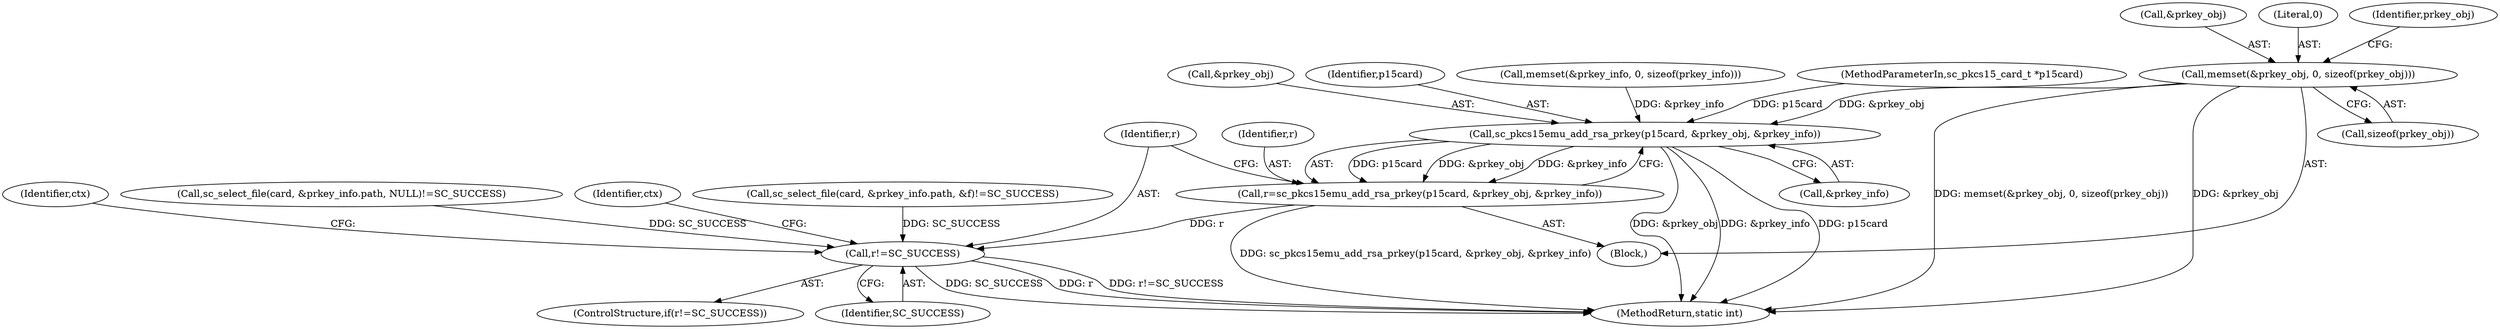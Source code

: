 digraph "0_OpenSC_8fe377e93b4b56060e5bbfb6f3142ceaeca744fa_20@API" {
"1000172" [label="(Call,memset(&prkey_obj, 0, sizeof(prkey_obj)))"];
"1000463" [label="(Call,sc_pkcs15emu_add_rsa_prkey(p15card, &prkey_obj, &prkey_info))"];
"1000461" [label="(Call,r=sc_pkcs15emu_add_rsa_prkey(p15card, &prkey_obj, &prkey_info))"];
"1000470" [label="(Call,r!=SC_SUCCESS)"];
"1000173" [label="(Call,&prkey_obj)"];
"1000465" [label="(Call,&prkey_obj)"];
"1000496" [label="(MethodReturn,static int)"];
"1000464" [label="(Identifier,p15card)"];
"1000461" [label="(Call,r=sc_pkcs15emu_add_rsa_prkey(p15card, &prkey_obj, &prkey_info))"];
"1000469" [label="(ControlStructure,if(r!=SC_SUCCESS))"];
"1000463" [label="(Call,sc_pkcs15emu_add_rsa_prkey(p15card, &prkey_obj, &prkey_info))"];
"1000129" [label="(Call,memset(&prkey_info, 0, sizeof(prkey_info)))"];
"1000108" [label="(Block,)"];
"1000475" [label="(Identifier,ctx)"];
"1000248" [label="(Call,sc_select_file(card, &prkey_info.path, NULL)!=SC_SUCCESS)"];
"1000472" [label="(Identifier,SC_SUCCESS)"];
"1000176" [label="(Call,sizeof(prkey_obj))"];
"1000101" [label="(MethodParameterIn,sc_pkcs15_card_t *p15card)"];
"1000175" [label="(Literal,0)"];
"1000482" [label="(Identifier,ctx)"];
"1000180" [label="(Identifier,prkey_obj)"];
"1000467" [label="(Call,&prkey_info)"];
"1000470" [label="(Call,r!=SC_SUCCESS)"];
"1000172" [label="(Call,memset(&prkey_obj, 0, sizeof(prkey_obj)))"];
"1000394" [label="(Call,sc_select_file(card, &prkey_info.path, &f)!=SC_SUCCESS)"];
"1000462" [label="(Identifier,r)"];
"1000471" [label="(Identifier,r)"];
"1000172" -> "1000108"  [label="AST: "];
"1000172" -> "1000176"  [label="CFG: "];
"1000173" -> "1000172"  [label="AST: "];
"1000175" -> "1000172"  [label="AST: "];
"1000176" -> "1000172"  [label="AST: "];
"1000180" -> "1000172"  [label="CFG: "];
"1000172" -> "1000496"  [label="DDG: memset(&prkey_obj, 0, sizeof(prkey_obj))"];
"1000172" -> "1000496"  [label="DDG: &prkey_obj"];
"1000172" -> "1000463"  [label="DDG: &prkey_obj"];
"1000463" -> "1000461"  [label="AST: "];
"1000463" -> "1000467"  [label="CFG: "];
"1000464" -> "1000463"  [label="AST: "];
"1000465" -> "1000463"  [label="AST: "];
"1000467" -> "1000463"  [label="AST: "];
"1000461" -> "1000463"  [label="CFG: "];
"1000463" -> "1000496"  [label="DDG: &prkey_obj"];
"1000463" -> "1000496"  [label="DDG: &prkey_info"];
"1000463" -> "1000496"  [label="DDG: p15card"];
"1000463" -> "1000461"  [label="DDG: p15card"];
"1000463" -> "1000461"  [label="DDG: &prkey_obj"];
"1000463" -> "1000461"  [label="DDG: &prkey_info"];
"1000101" -> "1000463"  [label="DDG: p15card"];
"1000129" -> "1000463"  [label="DDG: &prkey_info"];
"1000461" -> "1000108"  [label="AST: "];
"1000462" -> "1000461"  [label="AST: "];
"1000471" -> "1000461"  [label="CFG: "];
"1000461" -> "1000496"  [label="DDG: sc_pkcs15emu_add_rsa_prkey(p15card, &prkey_obj, &prkey_info)"];
"1000461" -> "1000470"  [label="DDG: r"];
"1000470" -> "1000469"  [label="AST: "];
"1000470" -> "1000472"  [label="CFG: "];
"1000471" -> "1000470"  [label="AST: "];
"1000472" -> "1000470"  [label="AST: "];
"1000475" -> "1000470"  [label="CFG: "];
"1000482" -> "1000470"  [label="CFG: "];
"1000470" -> "1000496"  [label="DDG: SC_SUCCESS"];
"1000470" -> "1000496"  [label="DDG: r"];
"1000470" -> "1000496"  [label="DDG: r!=SC_SUCCESS"];
"1000394" -> "1000470"  [label="DDG: SC_SUCCESS"];
"1000248" -> "1000470"  [label="DDG: SC_SUCCESS"];
}
